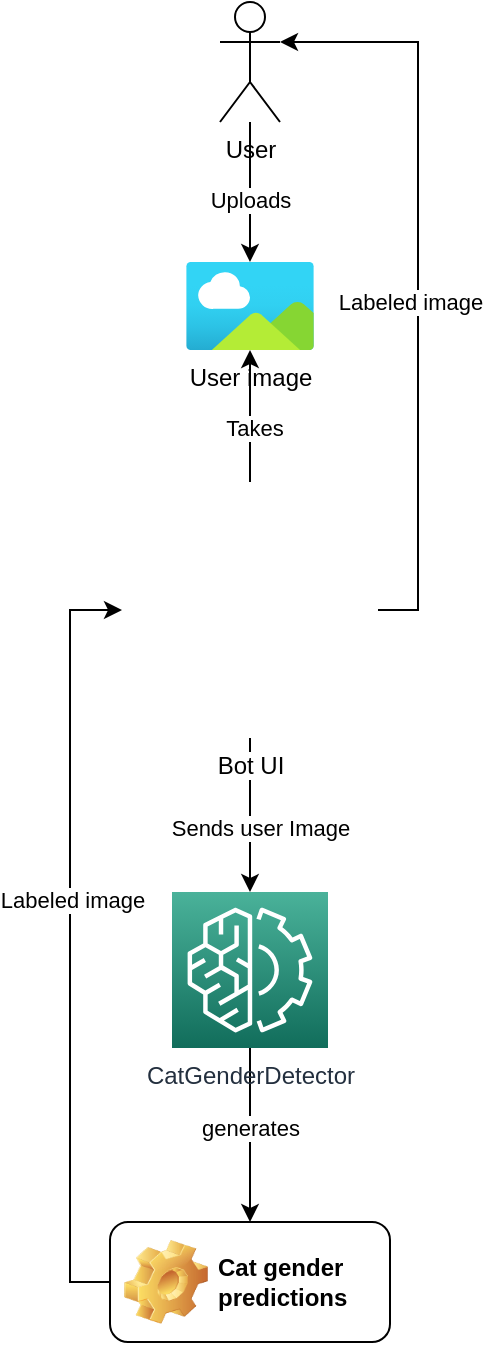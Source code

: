 <mxfile version="21.6.5" type="device">
  <diagram name="Страница 1" id="GI6-B9EMDyg1Z6QEqUUb">
    <mxGraphModel dx="1434" dy="746" grid="1" gridSize="10" guides="1" tooltips="1" connect="1" arrows="1" fold="1" page="1" pageScale="1" pageWidth="827" pageHeight="1169" math="0" shadow="0">
      <root>
        <mxCell id="0" />
        <mxCell id="1" parent="0" />
        <mxCell id="kE9kvSraZiX1xXXwnjSZ-3" value="" style="edgeStyle=orthogonalEdgeStyle;rounded=0;orthogonalLoop=1;jettySize=auto;html=1;" edge="1" parent="1" source="kE9kvSraZiX1xXXwnjSZ-1" target="kE9kvSraZiX1xXXwnjSZ-2">
          <mxGeometry relative="1" as="geometry" />
        </mxCell>
        <mxCell id="kE9kvSraZiX1xXXwnjSZ-4" value="Uploads" style="edgeLabel;html=1;align=center;verticalAlign=middle;resizable=0;points=[];" vertex="1" connectable="0" parent="kE9kvSraZiX1xXXwnjSZ-3">
          <mxGeometry x="0.114" y="3" relative="1" as="geometry">
            <mxPoint x="-3" as="offset" />
          </mxGeometry>
        </mxCell>
        <mxCell id="kE9kvSraZiX1xXXwnjSZ-1" value="User" style="shape=umlActor;verticalLabelPosition=bottom;verticalAlign=top;html=1;outlineConnect=0;" vertex="1" parent="1">
          <mxGeometry x="330" y="140" width="30" height="60" as="geometry" />
        </mxCell>
        <mxCell id="kE9kvSraZiX1xXXwnjSZ-2" value="User image" style="image;aspect=fixed;html=1;points=[];align=center;fontSize=12;image=img/lib/azure2/general/Image.svg;" vertex="1" parent="1">
          <mxGeometry x="313" y="270" width="64" height="44" as="geometry" />
        </mxCell>
        <mxCell id="kE9kvSraZiX1xXXwnjSZ-8" value="" style="edgeStyle=orthogonalEdgeStyle;rounded=0;orthogonalLoop=1;jettySize=auto;html=1;" edge="1" parent="1" source="kE9kvSraZiX1xXXwnjSZ-5" target="kE9kvSraZiX1xXXwnjSZ-2">
          <mxGeometry relative="1" as="geometry" />
        </mxCell>
        <mxCell id="kE9kvSraZiX1xXXwnjSZ-9" value="Takes" style="edgeLabel;html=1;align=center;verticalAlign=middle;resizable=0;points=[];" vertex="1" connectable="0" parent="kE9kvSraZiX1xXXwnjSZ-8">
          <mxGeometry x="-0.172" y="-2" relative="1" as="geometry">
            <mxPoint as="offset" />
          </mxGeometry>
        </mxCell>
        <mxCell id="kE9kvSraZiX1xXXwnjSZ-11" value="" style="edgeStyle=orthogonalEdgeStyle;rounded=0;orthogonalLoop=1;jettySize=auto;html=1;" edge="1" parent="1" source="kE9kvSraZiX1xXXwnjSZ-5" target="kE9kvSraZiX1xXXwnjSZ-10">
          <mxGeometry relative="1" as="geometry" />
        </mxCell>
        <mxCell id="kE9kvSraZiX1xXXwnjSZ-12" value="Sends user Image" style="edgeLabel;html=1;align=center;verticalAlign=middle;resizable=0;points=[];" vertex="1" connectable="0" parent="kE9kvSraZiX1xXXwnjSZ-11">
          <mxGeometry x="0.169" y="5" relative="1" as="geometry">
            <mxPoint as="offset" />
          </mxGeometry>
        </mxCell>
        <mxCell id="kE9kvSraZiX1xXXwnjSZ-17" style="edgeStyle=orthogonalEdgeStyle;rounded=0;orthogonalLoop=1;jettySize=auto;html=1;exitX=1;exitY=0.5;exitDx=0;exitDy=0;entryX=1;entryY=0.333;entryDx=0;entryDy=0;entryPerimeter=0;" edge="1" parent="1" source="kE9kvSraZiX1xXXwnjSZ-5" target="kE9kvSraZiX1xXXwnjSZ-1">
          <mxGeometry relative="1" as="geometry" />
        </mxCell>
        <mxCell id="kE9kvSraZiX1xXXwnjSZ-18" value="Labeled image" style="edgeLabel;html=1;align=center;verticalAlign=middle;resizable=0;points=[];" vertex="1" connectable="0" parent="kE9kvSraZiX1xXXwnjSZ-17">
          <mxGeometry x="-0.04" y="4" relative="1" as="geometry">
            <mxPoint y="5" as="offset" />
          </mxGeometry>
        </mxCell>
        <mxCell id="kE9kvSraZiX1xXXwnjSZ-5" value="Bot UI" style="shape=image;html=1;verticalAlign=top;verticalLabelPosition=bottom;labelBackgroundColor=#ffffff;imageAspect=0;aspect=fixed;image=https://cdn1.iconfinder.com/data/icons/unicons-line-vol-6/24/telegram-128.png" vertex="1" parent="1">
          <mxGeometry x="281" y="380" width="128" height="128" as="geometry" />
        </mxCell>
        <mxCell id="kE9kvSraZiX1xXXwnjSZ-14" value="" style="edgeStyle=orthogonalEdgeStyle;rounded=0;orthogonalLoop=1;jettySize=auto;html=1;" edge="1" parent="1" source="kE9kvSraZiX1xXXwnjSZ-10" target="kE9kvSraZiX1xXXwnjSZ-13">
          <mxGeometry relative="1" as="geometry" />
        </mxCell>
        <mxCell id="kE9kvSraZiX1xXXwnjSZ-15" value="generates&lt;br&gt;" style="edgeLabel;html=1;align=center;verticalAlign=middle;resizable=0;points=[];" vertex="1" connectable="0" parent="kE9kvSraZiX1xXXwnjSZ-14">
          <mxGeometry x="-0.087" relative="1" as="geometry">
            <mxPoint as="offset" />
          </mxGeometry>
        </mxCell>
        <mxCell id="kE9kvSraZiX1xXXwnjSZ-10" value="CatGenderDetector" style="sketch=0;points=[[0,0,0],[0.25,0,0],[0.5,0,0],[0.75,0,0],[1,0,0],[0,1,0],[0.25,1,0],[0.5,1,0],[0.75,1,0],[1,1,0],[0,0.25,0],[0,0.5,0],[0,0.75,0],[1,0.25,0],[1,0.5,0],[1,0.75,0]];outlineConnect=0;fontColor=#232F3E;gradientColor=#4AB29A;gradientDirection=north;fillColor=#116D5B;strokeColor=#ffffff;dashed=0;verticalLabelPosition=bottom;verticalAlign=top;align=center;html=1;fontSize=12;fontStyle=0;aspect=fixed;shape=mxgraph.aws4.resourceIcon;resIcon=mxgraph.aws4.machine_learning;" vertex="1" parent="1">
          <mxGeometry x="306" y="585" width="78" height="78" as="geometry" />
        </mxCell>
        <mxCell id="kE9kvSraZiX1xXXwnjSZ-16" style="edgeStyle=orthogonalEdgeStyle;rounded=0;orthogonalLoop=1;jettySize=auto;html=1;exitX=0;exitY=0.5;exitDx=0;exitDy=0;entryX=0;entryY=0.5;entryDx=0;entryDy=0;" edge="1" parent="1" source="kE9kvSraZiX1xXXwnjSZ-13" target="kE9kvSraZiX1xXXwnjSZ-5">
          <mxGeometry relative="1" as="geometry" />
        </mxCell>
        <mxCell id="kE9kvSraZiX1xXXwnjSZ-19" value="Labeled image" style="edgeLabel;html=1;align=center;verticalAlign=middle;resizable=0;points=[];" vertex="1" connectable="0" parent="kE9kvSraZiX1xXXwnjSZ-16">
          <mxGeometry x="0.105" y="-1" relative="1" as="geometry">
            <mxPoint as="offset" />
          </mxGeometry>
        </mxCell>
        <mxCell id="kE9kvSraZiX1xXXwnjSZ-13" value="Cat gender&lt;br&gt;predictions" style="label;whiteSpace=wrap;html=1;image=img/clipart/Gear_128x128.png" vertex="1" parent="1">
          <mxGeometry x="275" y="750" width="140" height="60" as="geometry" />
        </mxCell>
      </root>
    </mxGraphModel>
  </diagram>
</mxfile>
